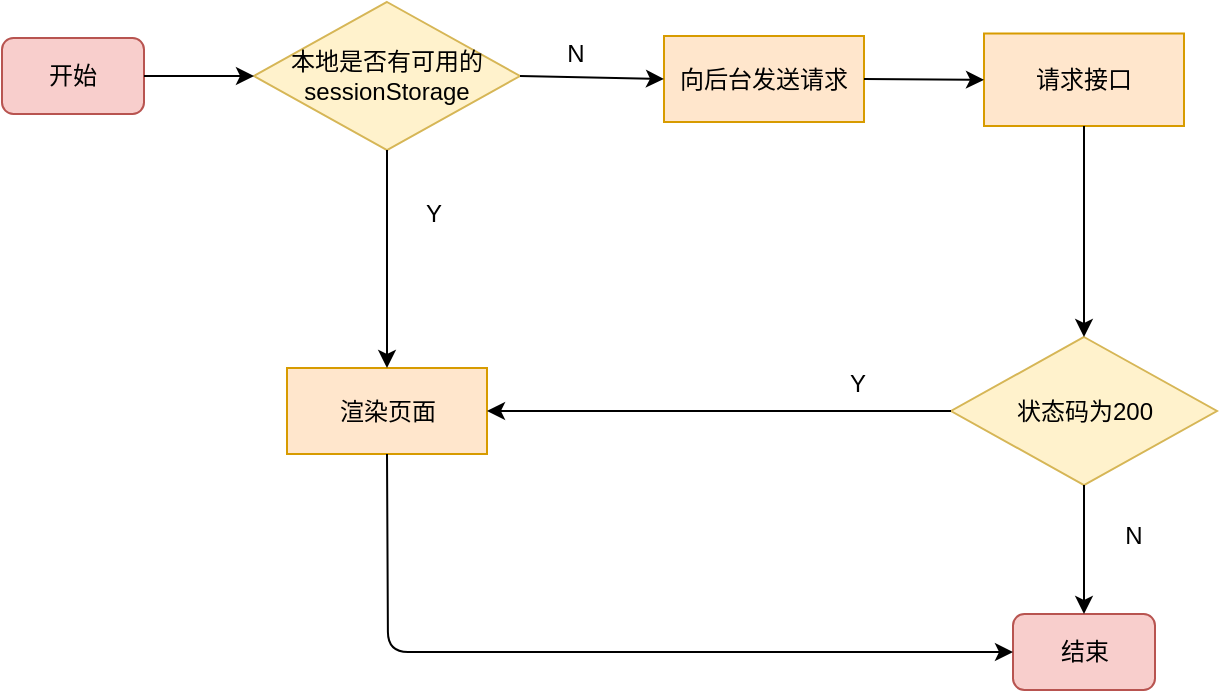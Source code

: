 <mxfile version="14.6.11" type="github">
  <diagram id="rcSTupdnbI3cKsI62rB9" name="Page-1">
    <mxGraphModel dx="990" dy="580" grid="0" gridSize="10" guides="1" tooltips="1" connect="1" arrows="1" fold="1" page="1" pageScale="1" pageWidth="827" pageHeight="1169" math="0" shadow="0">
      <root>
        <mxCell id="0" />
        <mxCell id="1" parent="0" />
        <mxCell id="BuHqiAMnQAcPrMkdAi00-1" value="开始" style="rounded=1;whiteSpace=wrap;html=1;fillColor=#f8cecc;strokeColor=#b85450;" vertex="1" parent="1">
          <mxGeometry x="19" y="278" width="71" height="38" as="geometry" />
        </mxCell>
        <mxCell id="BuHqiAMnQAcPrMkdAi00-2" value="本地是否有可用的sessionStorage" style="shape=rhombus;perimeter=rhombusPerimeter;whiteSpace=wrap;html=1;align=center;fillColor=#fff2cc;strokeColor=#d6b656;" vertex="1" parent="1">
          <mxGeometry x="145" y="260" width="133" height="74" as="geometry" />
        </mxCell>
        <mxCell id="BuHqiAMnQAcPrMkdAi00-3" value="向后台发送请求" style="whiteSpace=wrap;html=1;align=center;fillColor=#ffe6cc;strokeColor=#d79b00;" vertex="1" parent="1">
          <mxGeometry x="350" y="277" width="100" height="43" as="geometry" />
        </mxCell>
        <mxCell id="BuHqiAMnQAcPrMkdAi00-4" value="请求接口" style="whiteSpace=wrap;html=1;align=center;fillColor=#ffe6cc;strokeColor=#d79b00;" vertex="1" parent="1">
          <mxGeometry x="510" y="275.75" width="100" height="46.25" as="geometry" />
        </mxCell>
        <mxCell id="BuHqiAMnQAcPrMkdAi00-5" value="状态码为200" style="shape=rhombus;perimeter=rhombusPerimeter;whiteSpace=wrap;html=1;align=center;fillColor=#fff2cc;strokeColor=#d6b656;" vertex="1" parent="1">
          <mxGeometry x="493.5" y="427.5" width="133" height="74" as="geometry" />
        </mxCell>
        <mxCell id="BuHqiAMnQAcPrMkdAi00-6" value="渲染页面" style="whiteSpace=wrap;html=1;align=center;fillColor=#ffe6cc;strokeColor=#d79b00;" vertex="1" parent="1">
          <mxGeometry x="161.5" y="443" width="100" height="43" as="geometry" />
        </mxCell>
        <mxCell id="BuHqiAMnQAcPrMkdAi00-7" value="" style="endArrow=classic;html=1;exitX=1;exitY=0.5;exitDx=0;exitDy=0;entryX=0;entryY=0.5;entryDx=0;entryDy=0;" edge="1" parent="1" source="BuHqiAMnQAcPrMkdAi00-1" target="BuHqiAMnQAcPrMkdAi00-2">
          <mxGeometry width="50" height="50" relative="1" as="geometry">
            <mxPoint x="388" y="495" as="sourcePoint" />
            <mxPoint x="438" y="445" as="targetPoint" />
          </mxGeometry>
        </mxCell>
        <mxCell id="BuHqiAMnQAcPrMkdAi00-8" value="" style="endArrow=classic;html=1;exitX=1;exitY=0.5;exitDx=0;exitDy=0;entryX=0;entryY=0.5;entryDx=0;entryDy=0;" edge="1" parent="1" source="BuHqiAMnQAcPrMkdAi00-2" target="BuHqiAMnQAcPrMkdAi00-3">
          <mxGeometry width="50" height="50" relative="1" as="geometry">
            <mxPoint x="388" y="495" as="sourcePoint" />
            <mxPoint x="438" y="445" as="targetPoint" />
          </mxGeometry>
        </mxCell>
        <mxCell id="BuHqiAMnQAcPrMkdAi00-9" value="" style="endArrow=classic;html=1;exitX=1;exitY=0.5;exitDx=0;exitDy=0;entryX=0;entryY=0.5;entryDx=0;entryDy=0;" edge="1" parent="1" source="BuHqiAMnQAcPrMkdAi00-3" target="BuHqiAMnQAcPrMkdAi00-4">
          <mxGeometry width="50" height="50" relative="1" as="geometry">
            <mxPoint x="388" y="495" as="sourcePoint" />
            <mxPoint x="438" y="445" as="targetPoint" />
          </mxGeometry>
        </mxCell>
        <mxCell id="BuHqiAMnQAcPrMkdAi00-12" value="" style="endArrow=classic;html=1;exitX=0.5;exitY=1;exitDx=0;exitDy=0;" edge="1" parent="1" source="BuHqiAMnQAcPrMkdAi00-2" target="BuHqiAMnQAcPrMkdAi00-6">
          <mxGeometry width="50" height="50" relative="1" as="geometry">
            <mxPoint x="388" y="495" as="sourcePoint" />
            <mxPoint x="438" y="445" as="targetPoint" />
          </mxGeometry>
        </mxCell>
        <mxCell id="BuHqiAMnQAcPrMkdAi00-13" value="" style="endArrow=classic;html=1;exitX=0.5;exitY=1;exitDx=0;exitDy=0;entryX=0.5;entryY=0;entryDx=0;entryDy=0;" edge="1" parent="1" source="BuHqiAMnQAcPrMkdAi00-4" target="BuHqiAMnQAcPrMkdAi00-5">
          <mxGeometry width="50" height="50" relative="1" as="geometry">
            <mxPoint x="388" y="495" as="sourcePoint" />
            <mxPoint x="438" y="445" as="targetPoint" />
          </mxGeometry>
        </mxCell>
        <mxCell id="BuHqiAMnQAcPrMkdAi00-15" value="结束" style="rounded=1;whiteSpace=wrap;html=1;fillColor=#f8cecc;strokeColor=#b85450;" vertex="1" parent="1">
          <mxGeometry x="524.5" y="566" width="71" height="38" as="geometry" />
        </mxCell>
        <mxCell id="BuHqiAMnQAcPrMkdAi00-16" value="" style="endArrow=classic;html=1;exitX=0.5;exitY=1;exitDx=0;exitDy=0;entryX=0.5;entryY=0;entryDx=0;entryDy=0;" edge="1" parent="1" source="BuHqiAMnQAcPrMkdAi00-5" target="BuHqiAMnQAcPrMkdAi00-15">
          <mxGeometry width="50" height="50" relative="1" as="geometry">
            <mxPoint x="388" y="502" as="sourcePoint" />
            <mxPoint x="438" y="452" as="targetPoint" />
          </mxGeometry>
        </mxCell>
        <mxCell id="BuHqiAMnQAcPrMkdAi00-17" value="N" style="text;html=1;strokeColor=none;fillColor=none;align=center;verticalAlign=middle;whiteSpace=wrap;rounded=0;" vertex="1" parent="1">
          <mxGeometry x="286" y="275.75" width="40" height="20" as="geometry" />
        </mxCell>
        <mxCell id="BuHqiAMnQAcPrMkdAi00-18" value="Y" style="text;html=1;strokeColor=none;fillColor=none;align=center;verticalAlign=middle;whiteSpace=wrap;rounded=0;" vertex="1" parent="1">
          <mxGeometry x="215" y="356" width="40" height="20" as="geometry" />
        </mxCell>
        <mxCell id="BuHqiAMnQAcPrMkdAi00-19" value="" style="endArrow=classic;html=1;exitX=0.5;exitY=1;exitDx=0;exitDy=0;entryX=0;entryY=0.5;entryDx=0;entryDy=0;" edge="1" parent="1" source="BuHqiAMnQAcPrMkdAi00-6" target="BuHqiAMnQAcPrMkdAi00-15">
          <mxGeometry width="50" height="50" relative="1" as="geometry">
            <mxPoint x="388" y="502" as="sourcePoint" />
            <mxPoint x="438" y="452" as="targetPoint" />
            <Array as="points">
              <mxPoint x="212" y="585" />
            </Array>
          </mxGeometry>
        </mxCell>
        <mxCell id="BuHqiAMnQAcPrMkdAi00-20" value="N" style="text;html=1;strokeColor=none;fillColor=none;align=center;verticalAlign=middle;whiteSpace=wrap;rounded=0;" vertex="1" parent="1">
          <mxGeometry x="565" y="517" width="40" height="20" as="geometry" />
        </mxCell>
        <mxCell id="BuHqiAMnQAcPrMkdAi00-21" value="" style="endArrow=classic;html=1;exitX=0;exitY=0.5;exitDx=0;exitDy=0;entryX=1;entryY=0.5;entryDx=0;entryDy=0;" edge="1" parent="1" source="BuHqiAMnQAcPrMkdAi00-5" target="BuHqiAMnQAcPrMkdAi00-6">
          <mxGeometry width="50" height="50" relative="1" as="geometry">
            <mxPoint x="388" y="502" as="sourcePoint" />
            <mxPoint x="438" y="452" as="targetPoint" />
          </mxGeometry>
        </mxCell>
        <mxCell id="BuHqiAMnQAcPrMkdAi00-22" value="Y" style="text;html=1;strokeColor=none;fillColor=none;align=center;verticalAlign=middle;whiteSpace=wrap;rounded=0;" vertex="1" parent="1">
          <mxGeometry x="427" y="441" width="40" height="20" as="geometry" />
        </mxCell>
      </root>
    </mxGraphModel>
  </diagram>
</mxfile>
